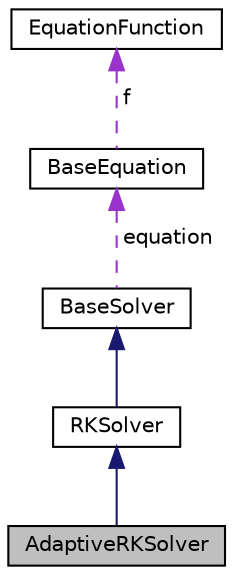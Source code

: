 digraph "AdaptiveRKSolver"
{
  edge [fontname="Helvetica",fontsize="10",labelfontname="Helvetica",labelfontsize="10"];
  node [fontname="Helvetica",fontsize="10",shape=record];
  Node3 [label="AdaptiveRKSolver",height=0.2,width=0.4,color="black", fillcolor="grey75", style="filled", fontcolor="black"];
  Node4 -> Node3 [dir="back",color="midnightblue",fontsize="10",style="solid",fontname="Helvetica"];
  Node4 [label="RKSolver",height=0.2,width=0.4,color="black", fillcolor="white", style="filled",URL="$classRKSolver.html"];
  Node5 -> Node4 [dir="back",color="midnightblue",fontsize="10",style="solid",fontname="Helvetica"];
  Node5 [label="BaseSolver",height=0.2,width=0.4,color="black", fillcolor="white", style="filled",URL="$classBaseSolver.html"];
  Node6 -> Node5 [dir="back",color="darkorchid3",fontsize="10",style="dashed",label=" equation" ,fontname="Helvetica"];
  Node6 [label="BaseEquation",height=0.2,width=0.4,color="black", fillcolor="white", style="filled",URL="$classBaseEquation.html"];
  Node7 -> Node6 [dir="back",color="darkorchid3",fontsize="10",style="dashed",label=" f" ,fontname="Helvetica"];
  Node7 [label="EquationFunction",height=0.2,width=0.4,color="black", fillcolor="white", style="filled",URL="$structEquationFunction.html"];
}
